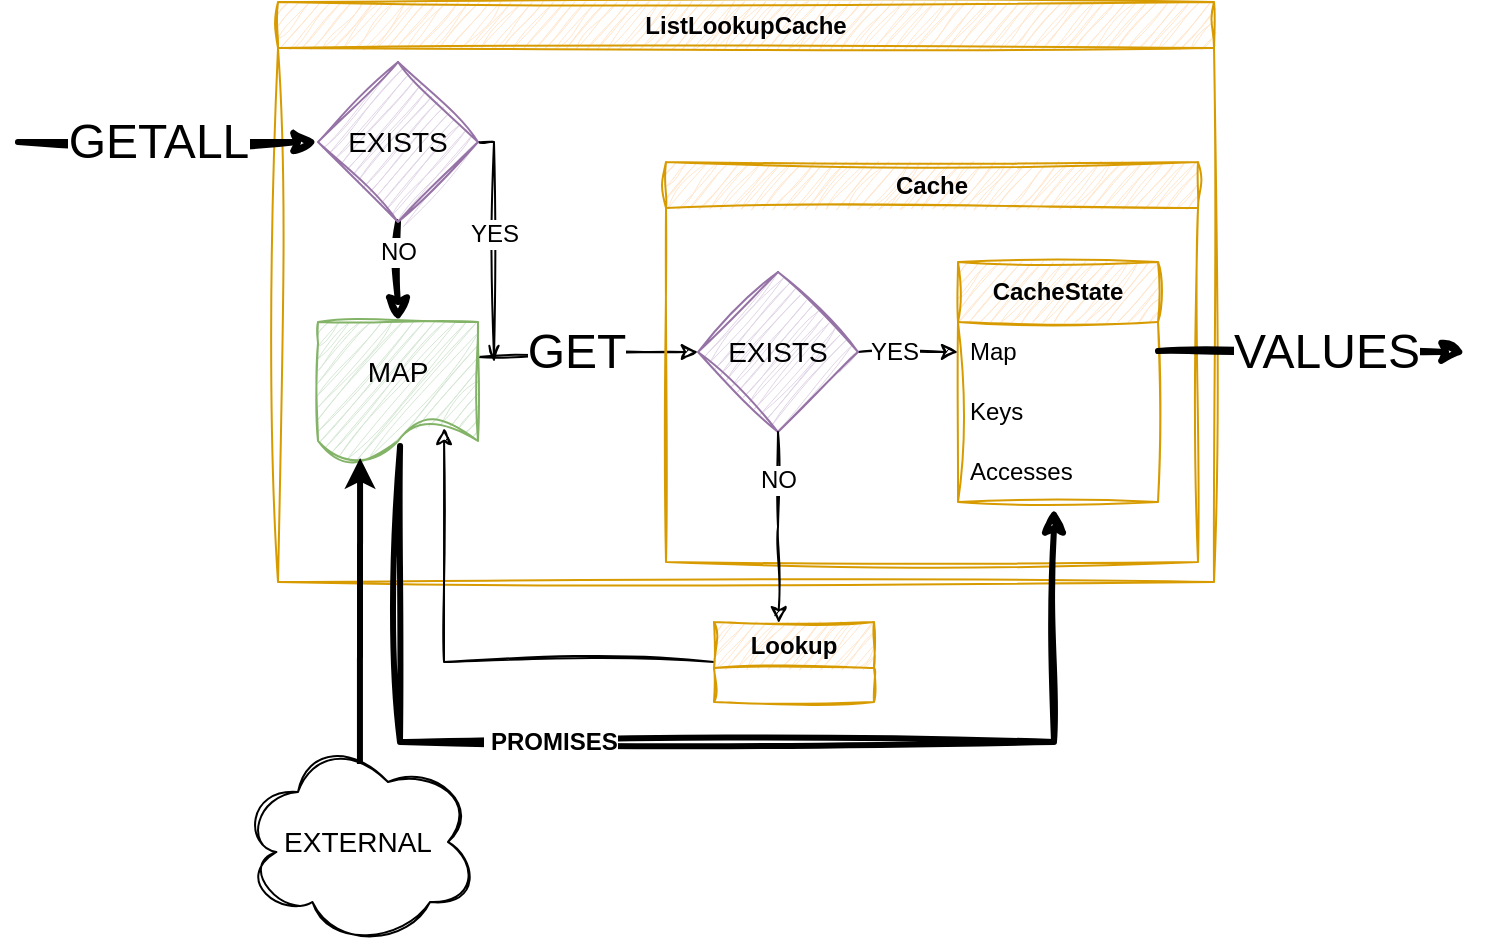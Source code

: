 <mxfile version="22.1.16" type="github">
  <diagram id="prtHgNgQTEPvFCAcTncT" name="Page-1">
    <mxGraphModel dx="1367" dy="649" grid="1" gridSize="10" guides="1" tooltips="1" connect="1" arrows="1" fold="1" page="1" pageScale="1" pageWidth="827" pageHeight="1169" math="0" shadow="0">
      <root>
        <mxCell id="0" />
        <mxCell id="1" parent="0" />
        <mxCell id="WvfnBEPjAD18mNaexyHV-153" value="ListLookupCache" style="swimlane;whiteSpace=wrap;html=1;fillColor=#ffe6cc;strokeColor=#d79b00;sketch=1;curveFitting=1;jiggle=2;" parent="1" vertex="1">
          <mxGeometry x="192" y="20" width="468" height="290" as="geometry" />
        </mxCell>
        <mxCell id="WvfnBEPjAD18mNaexyHV-165" style="edgeStyle=orthogonalEdgeStyle;rounded=0;orthogonalLoop=1;jettySize=auto;html=1;entryX=0;entryY=0.5;entryDx=0;entryDy=0;strokeWidth=3;sketch=1;curveFitting=1;jiggle=2;" parent="WvfnBEPjAD18mNaexyHV-153" target="WvfnBEPjAD18mNaexyHV-172" edge="1">
          <mxGeometry relative="1" as="geometry">
            <mxPoint x="-130" y="70" as="sourcePoint" />
            <Array as="points">
              <mxPoint x="-130" y="70" />
            </Array>
          </mxGeometry>
        </mxCell>
        <mxCell id="WvfnBEPjAD18mNaexyHV-166" value="GETALL" style="edgeLabel;html=1;align=center;verticalAlign=middle;resizable=0;points=[];fontSize=24;" parent="WvfnBEPjAD18mNaexyHV-165" vertex="1" connectable="0">
          <mxGeometry x="0.467" relative="1" as="geometry">
            <mxPoint x="-40" as="offset" />
          </mxGeometry>
        </mxCell>
        <mxCell id="WvfnBEPjAD18mNaexyHV-169" style="edgeStyle=orthogonalEdgeStyle;rounded=0;orthogonalLoop=1;jettySize=auto;html=1;entryX=0;entryY=0.5;entryDx=0;entryDy=0;exitX=1;exitY=0.25;exitDx=0;exitDy=0;sketch=1;curveFitting=1;jiggle=2;" parent="WvfnBEPjAD18mNaexyHV-153" source="WvfnBEPjAD18mNaexyHV-175" target="WvfnBEPjAD18mNaexyHV-184" edge="1">
          <mxGeometry relative="1" as="geometry">
            <mxPoint x="-130" y="280" as="sourcePoint" />
            <Array as="points" />
            <mxPoint x="200" y="195" as="targetPoint" />
          </mxGeometry>
        </mxCell>
        <mxCell id="WvfnBEPjAD18mNaexyHV-170" value="GET" style="edgeLabel;html=1;align=center;verticalAlign=middle;resizable=0;points=[];fontSize=24;" parent="WvfnBEPjAD18mNaexyHV-169" vertex="1" connectable="0">
          <mxGeometry x="0.467" relative="1" as="geometry">
            <mxPoint x="-31" as="offset" />
          </mxGeometry>
        </mxCell>
        <mxCell id="WvfnBEPjAD18mNaexyHV-171" value="NO" style="edgeStyle=orthogonalEdgeStyle;rounded=0;orthogonalLoop=1;jettySize=auto;html=1;exitX=0.5;exitY=1;exitDx=0;exitDy=0;entryX=0.5;entryY=0;entryDx=0;entryDy=0;strokeWidth=3;fontSize=12;sketch=1;curveFitting=1;jiggle=2;" parent="WvfnBEPjAD18mNaexyHV-153" source="WvfnBEPjAD18mNaexyHV-172" target="WvfnBEPjAD18mNaexyHV-175" edge="1">
          <mxGeometry x="-0.429" relative="1" as="geometry">
            <mxPoint x="60" y="90" as="sourcePoint" />
            <mxPoint as="offset" />
          </mxGeometry>
        </mxCell>
        <mxCell id="WvfnBEPjAD18mNaexyHV-188" style="edgeStyle=orthogonalEdgeStyle;rounded=0;orthogonalLoop=1;jettySize=auto;html=1;exitX=1;exitY=0.5;exitDx=0;exitDy=0;sketch=1;curveFitting=1;jiggle=2;endArrow=openThin;endFill=0;" parent="WvfnBEPjAD18mNaexyHV-153" source="WvfnBEPjAD18mNaexyHV-172" edge="1">
          <mxGeometry relative="1" as="geometry">
            <Array as="points">
              <mxPoint x="108" y="70" />
            </Array>
            <mxPoint x="108" y="180" as="targetPoint" />
          </mxGeometry>
        </mxCell>
        <mxCell id="WvfnBEPjAD18mNaexyHV-189" value="YES" style="edgeLabel;html=1;align=center;verticalAlign=middle;resizable=0;points=[];fontSize=12;" parent="WvfnBEPjAD18mNaexyHV-188" vertex="1" connectable="0">
          <mxGeometry x="-0.752" relative="1" as="geometry">
            <mxPoint y="39" as="offset" />
          </mxGeometry>
        </mxCell>
        <mxCell id="WvfnBEPjAD18mNaexyHV-172" value="EXISTS" style="rhombus;whiteSpace=wrap;html=1;fontSize=14;sketch=1;curveFitting=1;jiggle=2;fillColor=#e1d5e7;strokeColor=#9673a6;" parent="WvfnBEPjAD18mNaexyHV-153" vertex="1">
          <mxGeometry x="20" y="30" width="80" height="80" as="geometry" />
        </mxCell>
        <mxCell id="WvfnBEPjAD18mNaexyHV-175" value="MAP" style="shape=document;whiteSpace=wrap;html=1;boundedLbl=1;sketch=1;curveFitting=1;jiggle=2;fillColor=#d5e8d4;strokeColor=#82b366;fontSize=14;" parent="WvfnBEPjAD18mNaexyHV-153" vertex="1">
          <mxGeometry x="20" y="160" width="80" height="70" as="geometry" />
        </mxCell>
        <mxCell id="WvfnBEPjAD18mNaexyHV-178" value="Cache" style="swimlane;whiteSpace=wrap;html=1;fillColor=#ffe6cc;strokeColor=#d79b00;sketch=1;curveFitting=1;jiggle=2;" parent="WvfnBEPjAD18mNaexyHV-153" vertex="1">
          <mxGeometry x="194" y="80" width="266" height="200" as="geometry" />
        </mxCell>
        <mxCell id="WvfnBEPjAD18mNaexyHV-179" value="CacheState" style="swimlane;fontStyle=1;childLayout=stackLayout;horizontal=1;startSize=30;horizontalStack=0;resizeParent=1;resizeParentMax=0;resizeLast=0;collapsible=1;marginBottom=0;whiteSpace=wrap;html=1;fillColor=#ffe6cc;strokeColor=#d79b00;sketch=1;curveFitting=1;jiggle=2;" parent="WvfnBEPjAD18mNaexyHV-178" vertex="1">
          <mxGeometry x="146" y="50" width="100" height="120" as="geometry" />
        </mxCell>
        <mxCell id="WvfnBEPjAD18mNaexyHV-180" value="Map" style="text;strokeColor=none;fillColor=none;align=left;verticalAlign=middle;spacingLeft=4;spacingRight=4;overflow=hidden;points=[[0,0.5],[1,0.5]];portConstraint=eastwest;rotatable=0;whiteSpace=wrap;html=1;" parent="WvfnBEPjAD18mNaexyHV-179" vertex="1">
          <mxGeometry y="30" width="100" height="30" as="geometry" />
        </mxCell>
        <mxCell id="WvfnBEPjAD18mNaexyHV-181" value="Keys" style="text;strokeColor=none;fillColor=none;align=left;verticalAlign=middle;spacingLeft=4;spacingRight=4;overflow=hidden;points=[[0,0.5],[1,0.5]];portConstraint=eastwest;rotatable=0;whiteSpace=wrap;html=1;" parent="WvfnBEPjAD18mNaexyHV-179" vertex="1">
          <mxGeometry y="60" width="100" height="30" as="geometry" />
        </mxCell>
        <mxCell id="WvfnBEPjAD18mNaexyHV-182" value="Accesses" style="text;strokeColor=none;fillColor=none;align=left;verticalAlign=middle;spacingLeft=4;spacingRight=4;overflow=hidden;points=[[0,0.5],[1,0.5]];portConstraint=eastwest;rotatable=0;whiteSpace=wrap;html=1;" parent="WvfnBEPjAD18mNaexyHV-179" vertex="1">
          <mxGeometry y="90" width="100" height="30" as="geometry" />
        </mxCell>
        <mxCell id="WvfnBEPjAD18mNaexyHV-183" value="YES" style="edgeStyle=orthogonalEdgeStyle;rounded=0;orthogonalLoop=1;jettySize=auto;html=1;entryX=0;entryY=0.5;entryDx=0;entryDy=0;fontSize=12;sketch=1;curveFitting=1;jiggle=2;" parent="WvfnBEPjAD18mNaexyHV-178" source="WvfnBEPjAD18mNaexyHV-184" target="WvfnBEPjAD18mNaexyHV-180" edge="1">
          <mxGeometry x="-0.28" relative="1" as="geometry">
            <mxPoint as="offset" />
          </mxGeometry>
        </mxCell>
        <mxCell id="WvfnBEPjAD18mNaexyHV-184" value="EXISTS" style="rhombus;whiteSpace=wrap;html=1;fontSize=14;sketch=1;curveFitting=1;jiggle=2;fillColor=#e1d5e7;strokeColor=#9673a6;" parent="WvfnBEPjAD18mNaexyHV-178" vertex="1">
          <mxGeometry x="16" y="55" width="80" height="80" as="geometry" />
        </mxCell>
        <mxCell id="8dNhH_ZkhWHeMuGV6AHv-1" style="edgeStyle=orthogonalEdgeStyle;rounded=0;orthogonalLoop=1;jettySize=auto;html=1;strokeWidth=3;sketch=1;curveFitting=1;jiggle=2;" parent="WvfnBEPjAD18mNaexyHV-178" edge="1">
          <mxGeometry relative="1" as="geometry">
            <mxPoint x="246" y="94.5" as="sourcePoint" />
            <Array as="points">
              <mxPoint x="306" y="94.5" />
            </Array>
            <mxPoint x="400" y="95" as="targetPoint" />
          </mxGeometry>
        </mxCell>
        <mxCell id="8dNhH_ZkhWHeMuGV6AHv-2" value="VALUES" style="edgeLabel;html=1;align=center;verticalAlign=middle;resizable=0;points=[];fontSize=24;" parent="8dNhH_ZkhWHeMuGV6AHv-1" vertex="1" connectable="0">
          <mxGeometry x="0.467" relative="1" as="geometry">
            <mxPoint x="-29" as="offset" />
          </mxGeometry>
        </mxCell>
        <mxCell id="WvfnBEPjAD18mNaexyHV-185" value="" style="edgeStyle=orthogonalEdgeStyle;rounded=0;orthogonalLoop=1;jettySize=auto;html=1;exitX=0.513;exitY=0.886;exitDx=0;exitDy=0;exitPerimeter=0;strokeWidth=3;sketch=1;curveFitting=1;jiggle=2;entryX=0.48;entryY=1.1;entryDx=0;entryDy=0;entryPerimeter=0;" parent="WvfnBEPjAD18mNaexyHV-153" source="WvfnBEPjAD18mNaexyHV-175" target="WvfnBEPjAD18mNaexyHV-182" edge="1">
          <mxGeometry relative="1" as="geometry">
            <mxPoint x="314" y="185" as="sourcePoint" />
            <mxPoint x="388" y="273" as="targetPoint" />
            <Array as="points">
              <mxPoint x="61" y="370" />
              <mxPoint x="388" y="370" />
            </Array>
          </mxGeometry>
        </mxCell>
        <mxCell id="WvfnBEPjAD18mNaexyHV-186" value="&amp;nbsp;PROMISES " style="edgeLabel;html=1;align=center;verticalAlign=middle;resizable=0;points=[];fontStyle=1;fontSize=12;" parent="WvfnBEPjAD18mNaexyHV-185" vertex="1" connectable="0">
          <mxGeometry x="-0.293" relative="1" as="geometry">
            <mxPoint x="13" as="offset" />
          </mxGeometry>
        </mxCell>
        <mxCell id="WvfnBEPjAD18mNaexyHV-190" style="edgeStyle=orthogonalEdgeStyle;rounded=0;orthogonalLoop=1;jettySize=auto;html=1;exitX=0;exitY=0.5;exitDx=0;exitDy=0;entryX=0.788;entryY=0.757;entryDx=0;entryDy=0;entryPerimeter=0;sketch=1;curveFitting=1;jiggle=2;" parent="1" source="WvfnBEPjAD18mNaexyHV-187" target="WvfnBEPjAD18mNaexyHV-175" edge="1">
          <mxGeometry relative="1" as="geometry" />
        </mxCell>
        <mxCell id="WvfnBEPjAD18mNaexyHV-187" value="Lookup" style="swimlane;whiteSpace=wrap;html=1;fillColor=#ffe6cc;strokeColor=#d79b00;sketch=1;curveFitting=1;jiggle=2;" parent="1" vertex="1">
          <mxGeometry x="410" y="330" width="80" height="40" as="geometry" />
        </mxCell>
        <mxCell id="WvfnBEPjAD18mNaexyHV-176" value="" style="edgeStyle=orthogonalEdgeStyle;rounded=0;orthogonalLoop=1;jettySize=auto;html=1;entryX=0.405;entryY=0.014;entryDx=0;entryDy=0;entryPerimeter=0;exitX=0.5;exitY=1;exitDx=0;exitDy=0;sketch=1;curveFitting=1;jiggle=2;" parent="1" source="WvfnBEPjAD18mNaexyHV-184" target="WvfnBEPjAD18mNaexyHV-187" edge="1">
          <mxGeometry relative="1" as="geometry">
            <mxPoint x="446" y="375" as="targetPoint" />
            <Array as="points" />
            <mxPoint x="446" y="270" as="sourcePoint" />
          </mxGeometry>
        </mxCell>
        <mxCell id="WvfnBEPjAD18mNaexyHV-177" value="NO" style="edgeLabel;html=1;align=center;verticalAlign=middle;resizable=0;points=[];fontSize=12;" parent="WvfnBEPjAD18mNaexyHV-176" vertex="1" connectable="0">
          <mxGeometry x="-0.719" y="-2" relative="1" as="geometry">
            <mxPoint x="2" y="10" as="offset" />
          </mxGeometry>
        </mxCell>
        <mxCell id="WvfnBEPjAD18mNaexyHV-194" style="edgeStyle=orthogonalEdgeStyle;rounded=0;orthogonalLoop=1;jettySize=auto;html=1;exitX=0.508;exitY=0.11;exitDx=0;exitDy=0;exitPerimeter=0;entryX=0.263;entryY=0.971;entryDx=0;entryDy=0;entryPerimeter=0;strokeWidth=3;" parent="1" source="WvfnBEPjAD18mNaexyHV-193" target="WvfnBEPjAD18mNaexyHV-175" edge="1">
          <mxGeometry relative="1" as="geometry" />
        </mxCell>
        <mxCell id="WvfnBEPjAD18mNaexyHV-193" value="EXTERNAL" style="ellipse;shape=cloud;whiteSpace=wrap;html=1;fontSize=14;sketch=1;curveFitting=1;jiggle=2;" parent="1" vertex="1">
          <mxGeometry x="172" y="390" width="120" height="100" as="geometry" />
        </mxCell>
      </root>
    </mxGraphModel>
  </diagram>
</mxfile>
